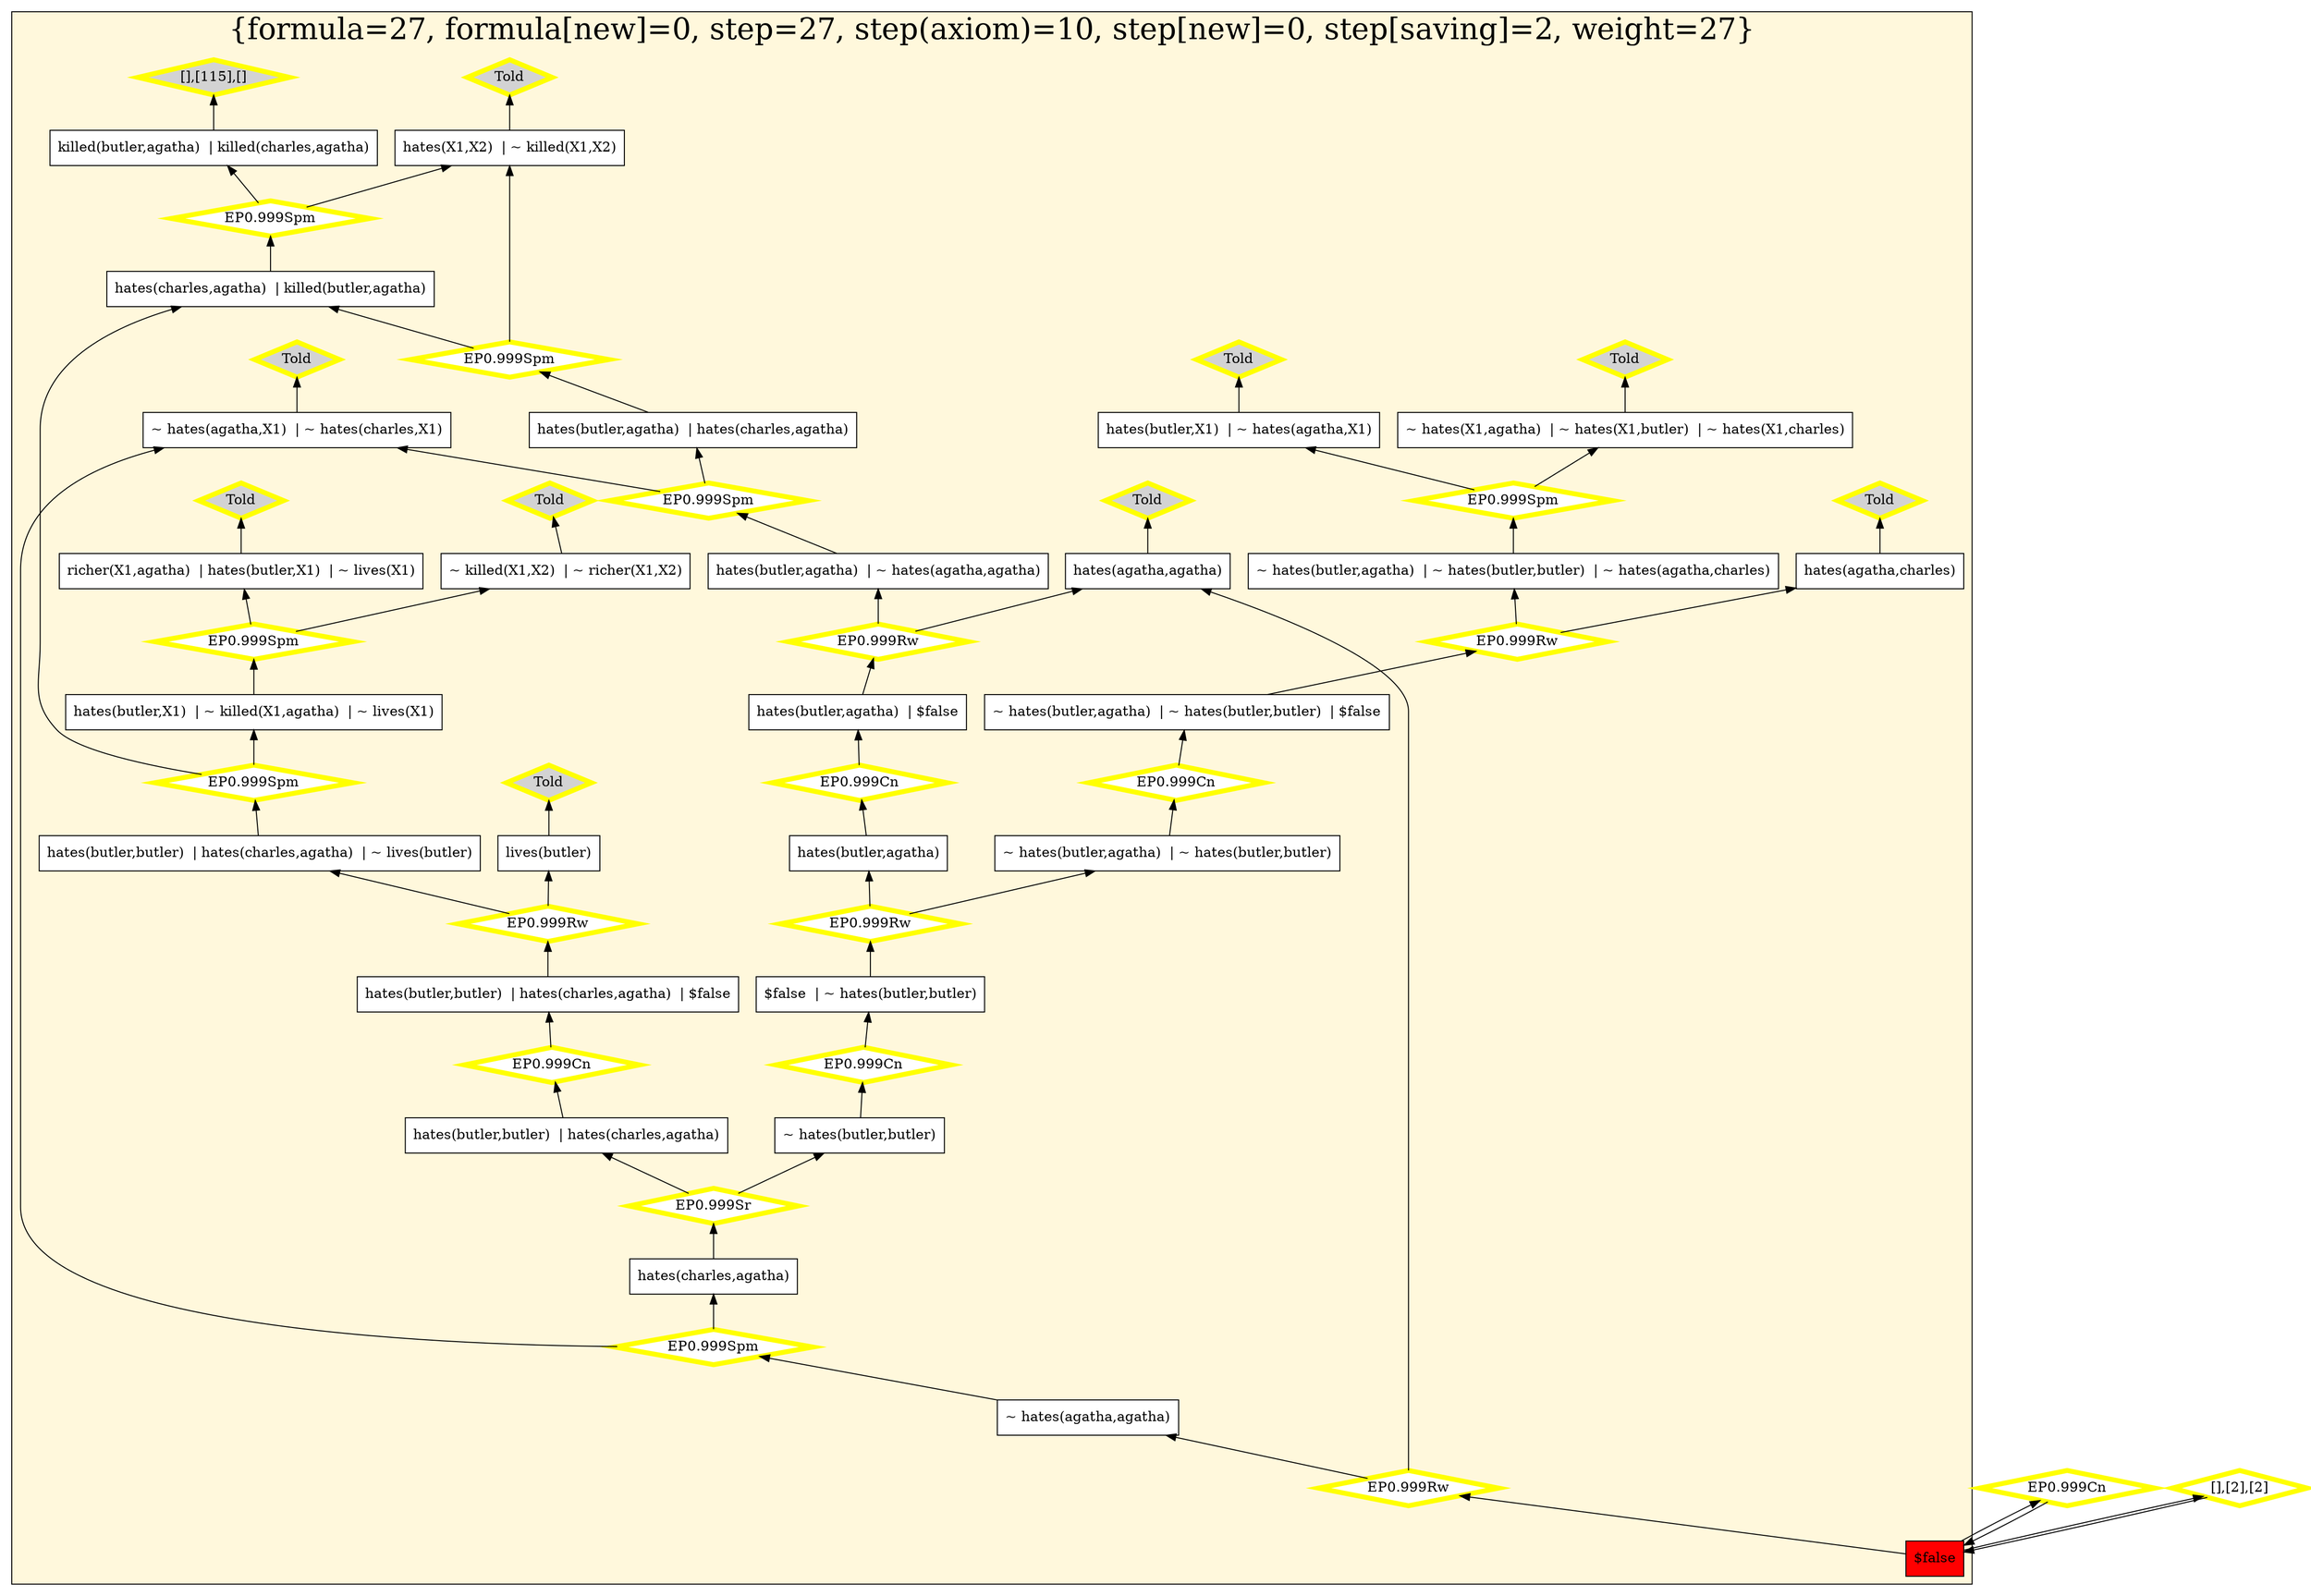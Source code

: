 digraph g 
{ rankdir=BT;
   
  "x_315" [ color="black" shape="box" label="~ hates(butler,agatha)  | ~ hates(butler,butler)  | $false" fillcolor="white" style="filled"  ];
  "x_2" [ color="black" shape="box" label="$false" fillcolor="red" style="filled"  ];
  "x_354" [ color="black" shape="box" label="$false  | ~ hates(butler,butler)" fillcolor="white" style="filled"  ];
  "x_115" [ color="black" shape="box" label="killed(butler,agatha)  | killed(charles,agatha)" fillcolor="white" style="filled"  ];
  "x_98" [ color="black" shape="box" label="~ hates(butler,butler)" fillcolor="white" style="filled"  ];
  "x_5" [ color="black" shape="box" label="hates(butler,X1)  | ~ killed(X1,agatha)  | ~ lives(X1)" fillcolor="white" style="filled"  ];
  "x_224" [ color="black" shape="box" label="hates(charles,agatha)  | killed(butler,agatha)" fillcolor="white" style="filled"  ];
  "x_3" [ color="black" shape="box" label="lives(butler)" fillcolor="white" style="filled"  ];
  "x_225" [ color="black" shape="box" label="hates(agatha,charles)" fillcolor="white" style="filled"  ];
  "x_2" [ color="black" shape="box" label="$false" fillcolor="red" style="filled"  ];
  "x_125" [ color="black" shape="box" label="hates(charles,agatha)" fillcolor="white" style="filled"  ];
  "x_231" [ color="black" shape="box" label="~ hates(agatha,agatha)" fillcolor="white" style="filled"  ];
  "x_390" [ color="black" shape="box" label="~ killed(X1,X2)  | ~ richer(X1,X2)" fillcolor="white" style="filled"  ];
  "x_336" [ color="black" shape="box" label="hates(agatha,agatha)" fillcolor="white" style="filled"  ];
  "x_39" [ color="black" shape="box" label="hates(X1,X2)  | ~ killed(X1,X2)" fillcolor="white" style="filled"  ];
  "x_155" [ color="black" shape="box" label="hates(butler,agatha)  | $false" fillcolor="white" style="filled"  ];
  "x_82" [ color="black" shape="box" label="hates(butler,X1)  | ~ hates(agatha,X1)" fillcolor="white" style="filled"  ];
  "x_379" [ color="black" shape="box" label="~ hates(butler,agatha)  | ~ hates(butler,butler)" fillcolor="white" style="filled"  ];
  "x_206" [ color="black" shape="box" label="hates(butler,agatha)" fillcolor="white" style="filled"  ];
  "x_383" [ color="black" shape="box" label="~ hates(agatha,X1)  | ~ hates(charles,X1)" fillcolor="white" style="filled"  ];
  "x_304" [ color="black" shape="box" label="hates(butler,agatha)  | hates(charles,agatha)" fillcolor="white" style="filled"  ];
  "x_392" [ color="black" shape="box" label="~ hates(X1,agatha)  | ~ hates(X1,butler)  | ~ hates(X1,charles)" fillcolor="white" style="filled"  ];
  "x_55" [ color="black" shape="box" label="~ hates(butler,agatha)  | ~ hates(butler,butler)  | ~ hates(agatha,charles)" fillcolor="white" style="filled"  ];
  "x_373" [ color="black" shape="box" label="hates(butler,butler)  | hates(charles,agatha)  | ~ lives(butler)" fillcolor="white" style="filled"  ];
  "x_90" [ color="black" shape="box" label="hates(butler,butler)  | hates(charles,agatha)  | $false" fillcolor="white" style="filled"  ];
  "x_213" [ color="black" shape="box" label="richer(X1,agatha)  | hates(butler,X1)  | ~ lives(X1)" fillcolor="white" style="filled"  ];
  "x_2" [ color="black" shape="box" label="$false" fillcolor="red" style="filled"  ];
  "x_128" [ color="black" shape="box" label="hates(butler,agatha)  | ~ hates(agatha,agatha)" fillcolor="white" style="filled"  ];
  "x_391" [ color="black" shape="box" label="hates(butler,butler)  | hates(charles,agatha)" fillcolor="white" style="filled"  ];
  "-7f2be617:1240b4a10d1:-4891" [ URL="http://browser.inference-web.org/iwbrowser/BrowseNodeSet?url=http%3A%2F%2Finference-web.org%2Fproofs%2Ftptp%2FSolutions%2FPUZ%2FPUZ001-1%2FEP---1.1pre%2Fanswer.owl%23ns_2" color="yellow" shape="diamond" label="Told" fillcolor="lightgrey" style="filled" penwidth="5"  ];
  "x_3" -> "-7f2be617:1240b4a10d1:-4891";
  "-7f2be617:1240b4a10d1:-4887" [ URL="http://browser.inference-web.org/iwbrowser/BrowseNodeSet?url=http%3A%2F%2Finference-web.org%2Fproofs%2Ftptp%2FSolutions%2FPUZ%2FPUZ001-1%2FEP---1.1pre%2Fanswer.owl%23ns_14" color="yellow" shape="diamond" label="EP0.999Spm" fillcolor="white" style="filled" penwidth="5"  ];
  "x_5" -> "-7f2be617:1240b4a10d1:-4887";
  "-7f2be617:1240b4a10d1:-4887" -> "x_213";
  "-7f2be617:1240b4a10d1:-4887" -> "x_390";
  "-7f2be617:1240b4a10d1:-48dd" [ URL="http://browser.inference-web.org/iwbrowser/BrowseNodeSet?url=http%3A%2F%2Finference-web.org%2Fproofs%2Ftptp%2FSolutions%2FPUZ%2FPUZ001-1%2FEP---1.1pre%2Fanswer.owl%23ns_38" color="yellow" shape="diamond" label="EP0.999Cn" fillcolor="white" style="filled" penwidth="5"  ];
  "x_98" -> "-7f2be617:1240b4a10d1:-48dd";
  "-7f2be617:1240b4a10d1:-48dd" -> "x_354";
  "-7f2be617:1240b4a10d1:-48b7" [ URL="http://browser.inference-web.org/iwbrowser/BrowseNodeSet?url=http%3A%2F%2Finference-web.org%2Fproofs%2Ftptp%2FSolutions%2FPUZ%2FPUZ001-1%2FEP---1.1pre%2Fanswer.owl%23ns_20" color="yellow" shape="diamond" label="EP0.999Cn" fillcolor="white" style="filled" penwidth="5"  ];
  "x_379" -> "-7f2be617:1240b4a10d1:-48b7";
  "-7f2be617:1240b4a10d1:-48b7" -> "x_315";
  "-7f2be617:1240b4a10d1:-48f1" [ URL="http://browser.inference-web.org/iwbrowser/BrowseNodeSet?url=http%3A%2F%2Finference-web.org%2Fproofs%2Ftptp%2FSolutions%2FPUZ%2FPUZ001-1%2FEP---1.1pre%2Fanswer.owl%23ns_43" color="yellow" shape="diamond" label="EP0.999Rw" fillcolor="white" style="filled" penwidth="5"  ];
  "x_2" -> "-7f2be617:1240b4a10d1:-48f1";
  "-7f2be617:1240b4a10d1:-48f1" -> "x_231";
  "-7f2be617:1240b4a10d1:-48f1" -> "x_336";
  "-7f2be617:1240b4a10d1:-489a" [ URL="http://browser.inference-web.org/iwbrowser/BrowseNodeSet?url=http%3A%2F%2Finference-web.org%2Fproofs%2Ftptp%2FSolutions%2FPUZ%2FPUZ001-1%2FEP---1.1pre%2Fanswer.owl%23ns_27" color="yellow" shape="diamond" label="EP0.999Cn" fillcolor="white" style="filled" penwidth="5"  ];
  "x_391" -> "-7f2be617:1240b4a10d1:-489a";
  "-7f2be617:1240b4a10d1:-489a" -> "x_90";
  "-7f2be617:1240b4a10d1:-48f5" [ URL="http://browser.inference-web.org/iwbrowser/BrowseNodeSet?url=http%3A%2F%2Finference-web.org%2Fproofs%2Ftptp%2FSolutions%2FPUZ%2FPUZ001-1%2FEP---1.1pre%2Fanswer.owl%23ns_44" color="yellow" shape="diamond" label="EP0.999Cn" fillcolor="white" style="filled" penwidth="5"  ];
  "x_2" -> "-7f2be617:1240b4a10d1:-48f5";
  "-7f2be617:1240b4a10d1:-48f5" -> "x_2";
  "-7f2be617:1240b4a10d1:-48cb" [ URL="http://browser.inference-web.org/iwbrowser/BrowseNodeSet?url=http%3A%2F%2Finference-web.org%2Fproofs%2Ftptp%2FSolutions%2FPUZ%2FPUZ001-1%2FEP---1.1pre%2Fanswer.owl%23ns_33" color="yellow" shape="diamond" label="EP0.999Spm" fillcolor="white" style="filled" penwidth="5"  ];
  "x_128" -> "-7f2be617:1240b4a10d1:-48cb";
  "-7f2be617:1240b4a10d1:-48cb" -> "x_304";
  "-7f2be617:1240b4a10d1:-48cb" -> "x_383";
  "-7f2be617:1240b4a10d1:-487d" [ URL="http://browser.inference-web.org/iwbrowser/BrowseNodeSet?url=http%3A%2F%2Finference-web.org%2Fproofs%2Ftptp%2FSolutions%2FPUZ%2FPUZ001-1%2FEP---1.1pre%2Fanswer.owl%23ns_4" color="yellow" shape="diamond" label="Told" fillcolor="lightgrey" style="filled" penwidth="5"  ];
  "x_390" -> "-7f2be617:1240b4a10d1:-487d";
  "-7f2be617:1240b4a10d1:-48e7" [ URL="http://browser.inference-web.org/iwbrowser/BrowseNodeSet?url=http%3A%2F%2Finference-web.org%2Fproofs%2Ftptp%2FSolutions%2FPUZ%2FPUZ001-1%2FEP---1.1pre%2Fanswer.owl%23ns_41" color="yellow" shape="diamond" label="EP0.999Spm" fillcolor="white" style="filled" penwidth="5"  ];
  "x_231" -> "-7f2be617:1240b4a10d1:-48e7";
  "-7f2be617:1240b4a10d1:-48e7" -> "x_125";
  "-7f2be617:1240b4a10d1:-48e7" -> "x_383";
  "-7f2be617:1240b4a10d1:-48d0" [ URL="http://browser.inference-web.org/iwbrowser/BrowseNodeSet?url=http%3A%2F%2Finference-web.org%2Fproofs%2Ftptp%2FSolutions%2FPUZ%2FPUZ001-1%2FEP---1.1pre%2Fanswer.owl%23ns_34" color="yellow" shape="diamond" label="EP0.999Rw" fillcolor="white" style="filled" penwidth="5"  ];
  "x_155" -> "-7f2be617:1240b4a10d1:-48d0";
  "-7f2be617:1240b4a10d1:-48d0" -> "x_128";
  "-7f2be617:1240b4a10d1:-48d0" -> "x_336";
  "-7f2be617:1240b4a10d1:-48bc" [ URL="http://browser.inference-web.org/iwbrowser/BrowseNodeSet?url=http%3A%2F%2Finference-web.org%2Fproofs%2Ftptp%2FSolutions%2FPUZ%2FPUZ001-1%2FEP---1.1pre%2Fanswer.owl%23ns_5" color="yellow" shape="diamond" label="Told" fillcolor="lightgrey" style="filled" penwidth="5"  ];
  "x_383" -> "-7f2be617:1240b4a10d1:-48bc";
  "-7f2be617:1240b4a10d1:-48b3" [ URL="http://browser.inference-web.org/iwbrowser/BrowseNodeSet?url=http%3A%2F%2Finference-web.org%2Fproofs%2Ftptp%2FSolutions%2FPUZ%2FPUZ001-1%2FEP---1.1pre%2Fanswer.owl%23ns_19" color="yellow" shape="diamond" label="EP0.999Rw" fillcolor="white" style="filled" penwidth="5"  ];
  "x_315" -> "-7f2be617:1240b4a10d1:-48b3";
  "-7f2be617:1240b4a10d1:-48b3" -> "x_55";
  "-7f2be617:1240b4a10d1:-48b3" -> "x_225";
  "-7f2be617:1240b4a10d1:-48d9" [ URL="http://browser.inference-web.org/iwbrowser/BrowseNodeSet?url=http%3A%2F%2Finference-web.org%2Fproofs%2Ftptp%2FSolutions%2FPUZ%2FPUZ001-1%2FEP---1.1pre%2Fanswer.owl%23ns_37" color="yellow" shape="diamond" label="EP0.999Rw" fillcolor="white" style="filled" penwidth="5"  ];
  "x_354" -> "-7f2be617:1240b4a10d1:-48d9";
  "-7f2be617:1240b4a10d1:-48d9" -> "x_206";
  "-7f2be617:1240b4a10d1:-48d9" -> "x_379";
  "-7f2be617:1240b4a10d1:-48ec" [ URL="http://browser.inference-web.org/iwbrowser/BrowseNodeSet?url=http%3A%2F%2Finference-web.org%2Fproofs%2Ftptp%2FSolutions%2FPUZ%2FPUZ001-1%2FEP---1.1pre%2Fanswer.owl%23ns_7" color="yellow" shape="diamond" label="Told" fillcolor="lightgrey" style="filled" penwidth="5"  ];
  "x_336" -> "-7f2be617:1240b4a10d1:-48ec";
  "-7f2be617:1240b4a10d1:-489f" [ URL="http://browser.inference-web.org/iwbrowser/BrowseNodeSet?url=http%3A%2F%2Finference-web.org%2Fproofs%2Ftptp%2FSolutions%2FPUZ%2FPUZ001-1%2FEP---1.1pre%2Fanswer.owl%23ns_6" color="yellow" shape="diamond" label="Told" fillcolor="lightgrey" style="filled" penwidth="5"  ];
  "x_392" -> "-7f2be617:1240b4a10d1:-489f";
  "-7f2be617:1240b4a10d1:-4903" [ URL="http://browser.inference-web.org/iwbrowser/BrowseNodeSet?url=http%3A%2F%2Finference-web.org%2Fproofs%2Ftptp%2FSolutions%2FPUZ%2FPUZ001-1%2FEP---1.1pre%2Fanswer.owl%23ns_13" color="yellow" shape="diamond" label="EP0.999Spm" fillcolor="white" style="filled" penwidth="5"  ];
  "x_224" -> "-7f2be617:1240b4a10d1:-4903";
  "-7f2be617:1240b4a10d1:-4903" -> "x_39";
  "-7f2be617:1240b4a10d1:-4903" -> "x_115";
  "-7f2be617:1240b4a10d1:-48fe" [ URL="http://browser.inference-web.org/iwbrowser/BrowseNodeSet?url=http%3A%2F%2Finference-web.org%2Fproofs%2Ftptp%2FSolutions%2FPUZ%2FPUZ001-1%2FEP---1.1pre%2Fanswer.owl%23ns_12" color="yellow" shape="diamond" label="[],[115],[]" fillcolor="lightgrey" style="filled" penwidth="5"  ];
  "x_115" -> "-7f2be617:1240b4a10d1:-48fe";
  "-7f2be617:1240b4a10d1:-48a4" [ URL="http://browser.inference-web.org/iwbrowser/BrowseNodeSet?url=http%3A%2F%2Finference-web.org%2Fproofs%2Ftptp%2FSolutions%2FPUZ%2FPUZ001-1%2FEP---1.1pre%2Fanswer.owl%23ns_10" color="yellow" shape="diamond" label="Told" fillcolor="lightgrey" style="filled" penwidth="5"  ];
  "x_82" -> "-7f2be617:1240b4a10d1:-48a4";
  "-7f2be617:1240b4a10d1:-48e2" [ URL="http://browser.inference-web.org/iwbrowser/BrowseNodeSet?url=http%3A%2F%2Finference-web.org%2Fproofs%2Ftptp%2FSolutions%2FPUZ%2FPUZ001-1%2FEP---1.1pre%2Fanswer.owl%23ns_40" color="yellow" shape="diamond" label="EP0.999Sr" fillcolor="white" style="filled" penwidth="5"  ];
  "x_125" -> "-7f2be617:1240b4a10d1:-48e2";
  "-7f2be617:1240b4a10d1:-48e2" -> "x_98";
  "-7f2be617:1240b4a10d1:-48e2" -> "x_391";
  "-7f2be617:1240b4a10d1:-48d4" [ URL="http://browser.inference-web.org/iwbrowser/BrowseNodeSet?url=http%3A%2F%2Finference-web.org%2Fproofs%2Ftptp%2FSolutions%2FPUZ%2FPUZ001-1%2FEP---1.1pre%2Fanswer.owl%23ns_35" color="yellow" shape="diamond" label="EP0.999Cn" fillcolor="white" style="filled" penwidth="5"  ];
  "x_206" -> "-7f2be617:1240b4a10d1:-48d4";
  "-7f2be617:1240b4a10d1:-48d4" -> "x_155";
  "-7f2be617:1240b4a10d1:-48c1" [ URL="http://browser.inference-web.org/iwbrowser/BrowseNodeSet?url=http%3A%2F%2Finference-web.org%2Fproofs%2Ftptp%2FSolutions%2FPUZ%2FPUZ001-1%2FEP---1.1pre%2Fanswer.owl%23ns_9" color="yellow" shape="diamond" label="Told" fillcolor="lightgrey" style="filled" penwidth="5"  ];
  "x_39" -> "-7f2be617:1240b4a10d1:-48c1";
  "-7f2be617:1240b4a10d1:-4896" [ URL="http://browser.inference-web.org/iwbrowser/BrowseNodeSet?url=http%3A%2F%2Finference-web.org%2Fproofs%2Ftptp%2FSolutions%2FPUZ%2FPUZ001-1%2FEP---1.1pre%2Fanswer.owl%23ns_26" color="yellow" shape="diamond" label="EP0.999Rw" fillcolor="white" style="filled" penwidth="5"  ];
  "x_90" -> "-7f2be617:1240b4a10d1:-4896";
  "-7f2be617:1240b4a10d1:-4896" -> "x_3";
  "-7f2be617:1240b4a10d1:-4896" -> "x_373";
  "-7f2be617:1240b4a10d1:-48a9" [ URL="http://browser.inference-web.org/iwbrowser/BrowseNodeSet?url=http%3A%2F%2Finference-web.org%2Fproofs%2Ftptp%2FSolutions%2FPUZ%2FPUZ001-1%2FEP---1.1pre%2Fanswer.owl%23ns_18" color="yellow" shape="diamond" label="EP0.999Spm" fillcolor="white" style="filled" penwidth="5"  ];
  "x_55" -> "-7f2be617:1240b4a10d1:-48a9";
  "-7f2be617:1240b4a10d1:-48a9" -> "x_82";
  "-7f2be617:1240b4a10d1:-48a9" -> "x_392";
  "-7f2be617:1240b4a10d1:-48c6" [ URL="http://browser.inference-web.org/iwbrowser/BrowseNodeSet?url=http%3A%2F%2Finference-web.org%2Fproofs%2Ftptp%2FSolutions%2FPUZ%2FPUZ001-1%2FEP---1.1pre%2Fanswer.owl%23ns_24" color="yellow" shape="diamond" label="EP0.999Spm" fillcolor="white" style="filled" penwidth="5"  ];
  "x_304" -> "-7f2be617:1240b4a10d1:-48c6";
  "-7f2be617:1240b4a10d1:-48c6" -> "x_39";
  "-7f2be617:1240b4a10d1:-48c6" -> "x_224";
  "-7f2be617:1240b4a10d1:-48f9" [ URL="http://browser.inference-web.org/iwbrowser/BrowseNodeSet?url=http%3A%2F%2Finference-web.org%2Fproofs%2Ftptp%2FSolutions%2FPUZ%2FPUZ001-1%2FEP---1.1pre%2Fanswer.owl%23answer" color="yellow" shape="diamond" label="[],[2],[2]" fillcolor="white" style="filled" penwidth="5"  ];
  "x_2" -> "-7f2be617:1240b4a10d1:-48f9";
  "-7f2be617:1240b4a10d1:-48f9" -> "x_2";
  "-7f2be617:1240b4a10d1:-4882" [ URL="http://browser.inference-web.org/iwbrowser/BrowseNodeSet?url=http%3A%2F%2Finference-web.org%2Fproofs%2Ftptp%2FSolutions%2FPUZ%2FPUZ001-1%2FEP---1.1pre%2Fanswer.owl%23ns_11" color="yellow" shape="diamond" label="Told" fillcolor="lightgrey" style="filled" penwidth="5"  ];
  "x_213" -> "-7f2be617:1240b4a10d1:-4882";
  "-7f2be617:1240b4a10d1:-48ae" [ URL="http://browser.inference-web.org/iwbrowser/BrowseNodeSet?url=http%3A%2F%2Finference-web.org%2Fproofs%2Ftptp%2FSolutions%2FPUZ%2FPUZ001-1%2FEP---1.1pre%2Fanswer.owl%23ns_8" color="yellow" shape="diamond" label="Told" fillcolor="lightgrey" style="filled" penwidth="5"  ];
  "x_225" -> "-7f2be617:1240b4a10d1:-48ae";
  "-7f2be617:1240b4a10d1:-488c" [ URL="http://browser.inference-web.org/iwbrowser/BrowseNodeSet?url=http%3A%2F%2Finference-web.org%2Fproofs%2Ftptp%2FSolutions%2FPUZ%2FPUZ001-1%2FEP---1.1pre%2Fanswer.owl%23ns_25" color="yellow" shape="diamond" label="EP0.999Spm" fillcolor="white" style="filled" penwidth="5"  ];
  "x_373" -> "-7f2be617:1240b4a10d1:-488c";
  "-7f2be617:1240b4a10d1:-488c" -> "x_5";
  "-7f2be617:1240b4a10d1:-488c" -> "x_224";
  
 subgraph cluster_opt 
{ labelloc=b label="{formula=27, formula[new]=0, step=27, step(axiom)=10, step[new]=0, step[saving]=2, weight=27}" 
 fontsize=30 fillcolor=cornsilk style=filled 
  x_2 ; x_206 ; x_3 ; x_5 ; x_336 ; x_128 ; x_155 ; x_392 ; x_82 ; x_213 ; x_391 ; x_390 ; x_90 ; x_373 ; x_304 ; x_98 ; x_39 ; x_231 ; x_383 ; x_315 ; x_379 ; x_225 ; x_224 ; x_55 ; x_115 ; x_354 ; x_125 ; "-7f2be617:1240b4a10d1:-4891" ;
 "-7f2be617:1240b4a10d1:-4887" ;
 "-7f2be617:1240b4a10d1:-48dd" ;
 "-7f2be617:1240b4a10d1:-48b7" ;
 "-7f2be617:1240b4a10d1:-489a" ;
 "-7f2be617:1240b4a10d1:-48f1" ;
 "-7f2be617:1240b4a10d1:-48cb" ;
 "-7f2be617:1240b4a10d1:-487d" ;
 "-7f2be617:1240b4a10d1:-48e7" ;
 "-7f2be617:1240b4a10d1:-48bc" ;
 "-7f2be617:1240b4a10d1:-48d0" ;
 "-7f2be617:1240b4a10d1:-48d9" ;
 "-7f2be617:1240b4a10d1:-48b3" ;
 "-7f2be617:1240b4a10d1:-48ec" ;
 "-7f2be617:1240b4a10d1:-489f" ;
 "-7f2be617:1240b4a10d1:-4903" ;
 "-7f2be617:1240b4a10d1:-48fe" ;
 "-7f2be617:1240b4a10d1:-48a4" ;
 "-7f2be617:1240b4a10d1:-48e2" ;
 "-7f2be617:1240b4a10d1:-48d4" ;
 "-7f2be617:1240b4a10d1:-48c1" ;
 "-7f2be617:1240b4a10d1:-4896" ;
 "-7f2be617:1240b4a10d1:-48a9" ;
 "-7f2be617:1240b4a10d1:-48c6" ;
 "-7f2be617:1240b4a10d1:-4882" ;
 "-7f2be617:1240b4a10d1:-48ae" ;
 "-7f2be617:1240b4a10d1:-488c" ;
 
}
 
}
